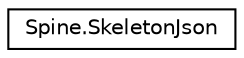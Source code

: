 digraph "그래픽컬한 클래스 계통도"
{
 // LATEX_PDF_SIZE
  edge [fontname="Helvetica",fontsize="10",labelfontname="Helvetica",labelfontsize="10"];
  node [fontname="Helvetica",fontsize="10",shape=record];
  rankdir="LR";
  Node0 [label="Spine.SkeletonJson",height=0.2,width=0.4,color="black", fillcolor="white", style="filled",URL="$class_spine_1_1_skeleton_json.html",tooltip=" "];
}
